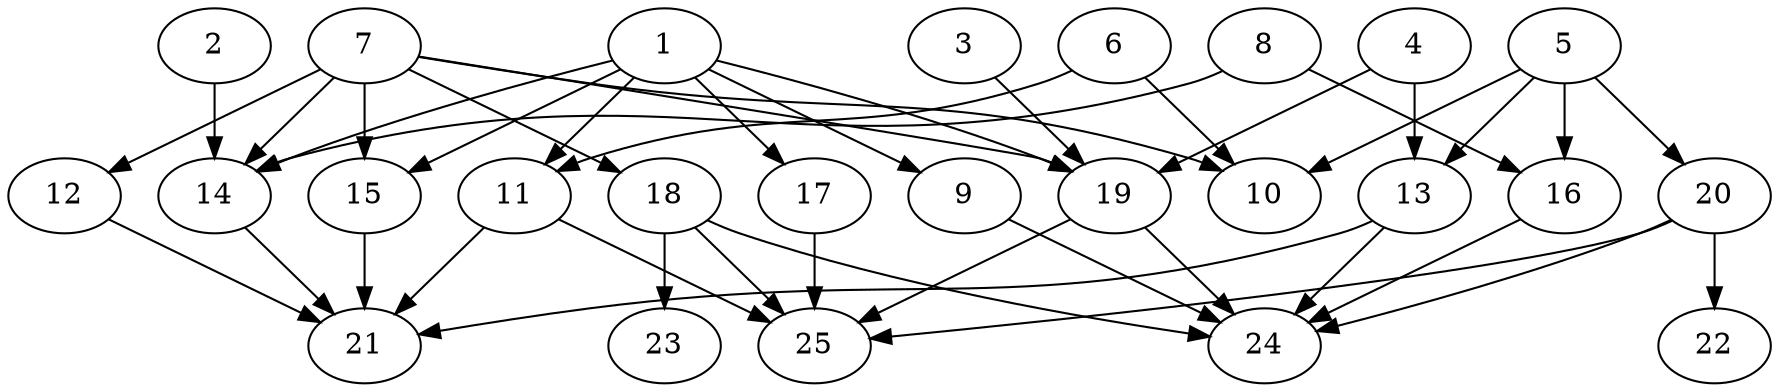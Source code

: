 // DAG automatically generated by daggen at Thu Oct  3 14:00:39 2019
// ./daggen --dot -n 25 --ccr 0.4 --fat 0.7 --regular 0.5 --density 0.5 --mindata 5242880 --maxdata 52428800 
digraph G {
  1 [size="124682240", alpha="0.13", expect_size="49872896"] 
  1 -> 9 [size ="49872896"]
  1 -> 11 [size ="49872896"]
  1 -> 14 [size ="49872896"]
  1 -> 15 [size ="49872896"]
  1 -> 17 [size ="49872896"]
  1 -> 19 [size ="49872896"]
  2 [size="22069760", alpha="0.08", expect_size="8827904"] 
  2 -> 14 [size ="8827904"]
  3 [size="44039680", alpha="0.05", expect_size="17615872"] 
  3 -> 19 [size ="17615872"]
  4 [size="79516160", alpha="0.18", expect_size="31806464"] 
  4 -> 13 [size ="31806464"]
  4 -> 19 [size ="31806464"]
  5 [size="111155200", alpha="0.19", expect_size="44462080"] 
  5 -> 10 [size ="44462080"]
  5 -> 13 [size ="44462080"]
  5 -> 16 [size ="44462080"]
  5 -> 20 [size ="44462080"]
  6 [size="114283520", alpha="0.03", expect_size="45713408"] 
  6 -> 10 [size ="45713408"]
  6 -> 11 [size ="45713408"]
  7 [size="89536000", alpha="0.19", expect_size="35814400"] 
  7 -> 10 [size ="35814400"]
  7 -> 12 [size ="35814400"]
  7 -> 14 [size ="35814400"]
  7 -> 15 [size ="35814400"]
  7 -> 18 [size ="35814400"]
  7 -> 19 [size ="35814400"]
  8 [size="32645120", alpha="0.06", expect_size="13058048"] 
  8 -> 14 [size ="13058048"]
  8 -> 16 [size ="13058048"]
  9 [size="109506560", alpha="0.17", expect_size="43802624"] 
  9 -> 24 [size ="43802624"]
  10 [size="72616960", alpha="0.16", expect_size="29046784"] 
  11 [size="58744320", alpha="0.14", expect_size="23497728"] 
  11 -> 21 [size ="23497728"]
  11 -> 25 [size ="23497728"]
  12 [size="18263040", alpha="0.08", expect_size="7305216"] 
  12 -> 21 [size ="7305216"]
  13 [size="64773120", alpha="0.18", expect_size="25909248"] 
  13 -> 21 [size ="25909248"]
  13 -> 24 [size ="25909248"]
  14 [size="91868160", alpha="0.05", expect_size="36747264"] 
  14 -> 21 [size ="36747264"]
  15 [size="81876480", alpha="0.17", expect_size="32750592"] 
  15 -> 21 [size ="32750592"]
  16 [size="77073920", alpha="0.07", expect_size="30829568"] 
  16 -> 24 [size ="30829568"]
  17 [size="96012800", alpha="0.13", expect_size="38405120"] 
  17 -> 25 [size ="38405120"]
  18 [size="90588160", alpha="0.03", expect_size="36235264"] 
  18 -> 23 [size ="36235264"]
  18 -> 24 [size ="36235264"]
  18 -> 25 [size ="36235264"]
  19 [size="124467200", alpha="0.11", expect_size="49786880"] 
  19 -> 24 [size ="49786880"]
  19 -> 25 [size ="49786880"]
  20 [size="109153280", alpha="0.07", expect_size="43661312"] 
  20 -> 22 [size ="43661312"]
  20 -> 24 [size ="43661312"]
  20 -> 25 [size ="43661312"]
  21 [size="84144640", alpha="0.02", expect_size="33657856"] 
  22 [size="49254400", alpha="0.19", expect_size="19701760"] 
  23 [size="98209280", alpha="0.01", expect_size="39283712"] 
  24 [size="85621760", alpha="0.14", expect_size="34248704"] 
  25 [size="113546240", alpha="0.04", expect_size="45418496"] 
}
